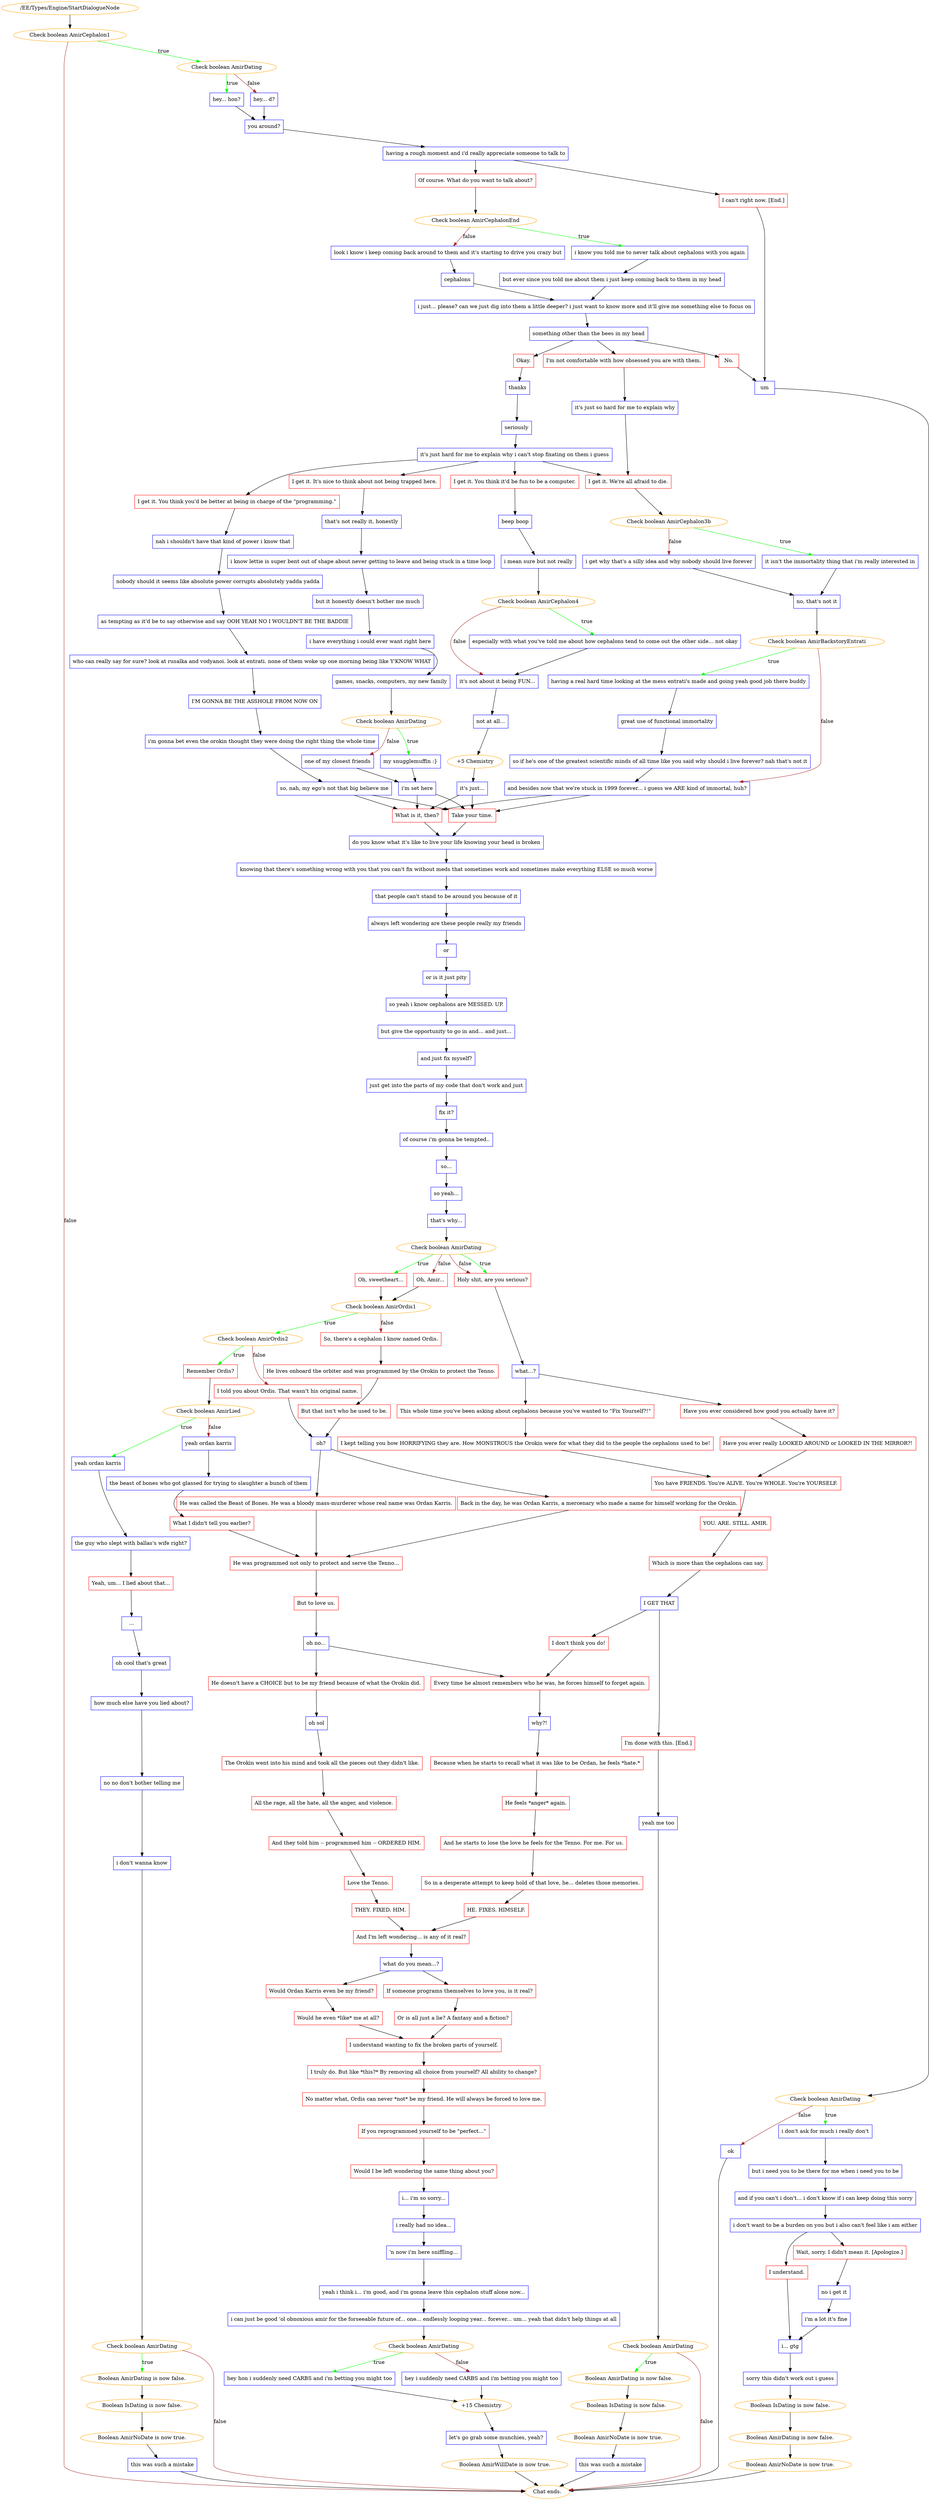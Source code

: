 digraph {
	2415 [label="/EE/Types/Engine/StartDialogueNode",color=orange];
		2415 -> 2416;
	2416 [label="Check boolean AmirCephalon1",color=orange];
		2416 -> 2417 [label=true,color=green];
		2416 -> "Chat ends." [label=false,color=brown];
	2417 [label="Check boolean AmirDating",color=orange];
		2417 -> 2419 [label=true,color=green];
		2417 -> 2420 [label=false,color=brown];
	"Chat ends." [color=orange];
	2419 [label="hey... hon?",shape=box,color=blue];
		2419 -> 2422;
	2420 [label="hey... d?",shape=box,color=blue];
		2420 -> 2422;
	2422 [label="you around?",shape=box,color=blue];
		2422 -> 2424;
	2424 [label="having a rough moment and i'd really appreciate someone to talk to",shape=box,color=blue];
		2424 -> 2426;
		2424 -> 2427;
	2426 [label="I can't right now. [End.]",shape=box,color=red];
		2426 -> 2438;
	2427 [label="Of course. What do you want to talk about?",shape=box,color=red];
		2427 -> 2428;
	2438 [label="um",shape=box,color=blue];
		2438 -> 2439;
	2428 [label="Check boolean AmirCephalonEnd",color=orange];
		2428 -> 2430 [label=true,color=green];
		2428 -> 2429 [label=false,color=brown];
	2439 [label="Check boolean AmirDating",color=orange];
		2439 -> 2440 [label=true,color=green];
		2439 -> 2441 [label=false,color=brown];
	2430 [label="i know you told me to never talk about cephalons with you again",shape=box,color=blue];
		2430 -> 2431;
	2429 [label="look i know i keep coming back around to them and it's starting to drive you crazy but",shape=box,color=blue];
		2429 -> 2432;
	2440 [label="i don't ask for much i really don't",shape=box,color=blue];
		2440 -> 2444;
	2441 [label="ok",shape=box,color=blue];
		2441 -> "Chat ends.";
	2431 [label="but ever since you told me about them i just keep coming back to them in my head",shape=box,color=blue];
		2431 -> 2433;
	2432 [label="cephalons",shape=box,color=blue];
		2432 -> 2433;
	2444 [label="but i need you to be there for me when i need you to be",shape=box,color=blue];
		2444 -> 2445;
	"Chat ends." [color=orange];
	2433 [label="i just... please? can we just dig into them a little deeper? i just want to know more and it'll give me something else to focus on",shape=box,color=blue];
		2433 -> 2434;
	2445 [label="and if you can't i don't... i don't know if i can keep doing this sorry",shape=box,color=blue];
		2445 -> 2446;
	2434 [label="something other than the bees in my head",shape=box,color=blue];
		2434 -> 2435;
		2434 -> 2436;
		2434 -> 2437;
	2446 [label="i don't want to be a burden on you but i also can't feel like i am either",shape=box,color=blue];
		2446 -> 2447;
		2446 -> 2448;
	2435 [label="No.",shape=box,color=red];
		2435 -> 2438;
	2436 [label="Okay.",shape=box,color=red];
		2436 -> 2457;
	2437 [label="I'm not comfortable with how obsessed you are with them.",shape=box,color=red];
		2437 -> 2464;
	2447 [label="I understand.",shape=box,color=red];
		2447 -> 2451;
	2448 [label="Wait, sorry. I didn't mean it. [Apologize.]",shape=box,color=red];
		2448 -> 2449;
	2457 [label="thanks",shape=box,color=blue];
		2457 -> 2458;
	2464 [label="it's just so hard for me to explain why",shape=box,color=blue];
		2464 -> 2460;
	2451 [label="i... gtg",shape=box,color=blue];
		2451 -> 2452;
	2449 [label="no i get it",shape=box,color=blue];
		2449 -> 2450;
	2458 [label="seriously",shape=box,color=blue];
		2458 -> 2459;
	2460 [label="I get it. We're all afraid to die.",shape=box,color=red];
		2460 -> 2465;
	2452 [label="sorry this didn't work out i guess",shape=box,color=blue];
		2452 -> 2453;
	2450 [label="i'm a lot it's fine",shape=box,color=blue];
		2450 -> 2451;
	2459 [label="it's just hard for me to explain why i can't stop fixating on them i guess",shape=box,color=blue];
		2459 -> 2460;
		2459 -> 2461;
		2459 -> 2462;
		2459 -> 2463;
	2465 [label="Check boolean AmirCephalon3b",color=orange];
		2465 -> 2466 [label=true,color=green];
		2465 -> 2467 [label=false,color=brown];
	2453 [label="Boolean IsDating is now false.",color=orange];
		2453 -> 2454;
	2461 [label="I get it. It's nice to think about not being trapped here.",shape=box,color=red];
		2461 -> 2474;
	2462 [label="I get it. You think you'd be better at being in charge of the \"programming.\"",shape=box,color=red];
		2462 -> 2484;
	2463 [label="I get it. You think it'd be fun to be a computer.",shape=box,color=red];
		2463 -> 2491;
	2466 [label="it isn't the immortality thing that i'm really interested in",shape=box,color=blue];
		2466 -> 2468;
	2467 [label="i get why that's a silly idea and why nobody should live forever",shape=box,color=blue];
		2467 -> 2468;
	2454 [label="Boolean AmirDating is now false.",color=orange];
		2454 -> 2455;
	2474 [label="that's not really it, honestly",shape=box,color=blue];
		2474 -> 2475;
	2484 [label="nah i shouldn't have that kind of power i know that",shape=box,color=blue];
		2484 -> 2485;
	2491 [label="beep boop",shape=box,color=blue];
		2491 -> 2492;
	2468 [label="no, that's not it",shape=box,color=blue];
		2468 -> 2469;
	2455 [label="Boolean AmirNoDate is now true.",color=orange];
		2455 -> "Chat ends.";
	2475 [label="i know lettie is super bent out of shape about never getting to leave and being stuck in a time loop",shape=box,color=blue];
		2475 -> 2476;
	2485 [label="nobody should it seems like absolute power corrupts absolutely yadda yadda",shape=box,color=blue];
		2485 -> 2486;
	2492 [label="i mean sure but not really",shape=box,color=blue];
		2492 -> 2493;
	2469 [label="Check boolean AmirBackstoryEntrati",color=orange];
		2469 -> 2470 [label=true,color=green];
		2469 -> 2473 [label=false,color=brown];
	"Chat ends." [color=orange];
	2476 [label="but it honestly doesn't bother me much",shape=box,color=blue];
		2476 -> 2477;
	2486 [label="as tempting as it'd be to say otherwise and say OOH YEAH NO I WOULDN'T BE THE BADDIE",shape=box,color=blue];
		2486 -> 2487;
	2493 [label="Check boolean AmirCephalon4",color=orange];
		2493 -> 2494 [label=true,color=green];
		2493 -> 2495 [label=false,color=brown];
	2470 [label="having a real hard time looking at the mess entrati's made and going yeah good job there buddy",shape=box,color=blue];
		2470 -> 2471;
	2473 [label="and besides now that we're stuck in 1999 forever... i guess we ARE kind of immortal, huh?",shape=box,color=blue];
		2473 -> 2500;
		2473 -> 2501;
	2477 [label="i have everything i could ever want right here",shape=box,color=blue];
		2477 -> 2478;
	2487 [label="who can really say for sure? look at rusalka and vodyanoi. look at entrati. none of them woke up one morning being like Y'KNOW WHAT",shape=box,color=blue];
		2487 -> 2488;
	2494 [label="especially with what you've told me about how cephalons tend to come out the other side... not okay",shape=box,color=blue];
		2494 -> 2495;
	2495 [label="it's not about it being FUN...",shape=box,color=blue];
		2495 -> 2496;
	2471 [label="great use of functional immortality",shape=box,color=blue];
		2471 -> 2472;
	2500 [label="Take your time.",shape=box,color=red];
		2500 -> 2503;
	2501 [label="What is it, then?",shape=box,color=red];
		2501 -> 2503;
	2478 [label="games, snacks, computers, my new family",shape=box,color=blue];
		2478 -> 2479;
	2488 [label="I'M GONNA BE THE ASSHOLE FROM NOW ON",shape=box,color=blue];
		2488 -> 2489;
	2496 [label="not at all...",shape=box,color=blue];
		2496 -> 2497;
	2472 [label="so if he's one of the greatest scientific minds of all time like you said why should i live forever? nah that's not it",shape=box,color=blue];
		2472 -> 2473;
	2503 [label="do you know what it's like to live your life knowing your head is broken",shape=box,color=blue];
		2503 -> 2504;
	2479 [label="Check boolean AmirDating",color=orange];
		2479 -> 2480 [label=true,color=green];
		2479 -> 2481 [label=false,color=brown];
	2489 [label="i'm gonna bet even the orokin thought they were doing the right thing the whole time",shape=box,color=blue];
		2489 -> 2490;
	2497 [label="+5 Chemistry",color=orange];
		2497 -> 2498;
	2504 [label="knowing that there's something wrong with you that you can't fix without meds that sometimes work and sometimes make everything ELSE so much worse",shape=box,color=blue];
		2504 -> 2505;
	2480 [label="my snugglemuffin :}",shape=box,color=blue];
		2480 -> 2483;
	2481 [label="one of my closest friends",shape=box,color=blue];
		2481 -> 2483;
	2490 [label="so, nah, my ego's not that big believe me",shape=box,color=blue];
		2490 -> 2500;
		2490 -> 2501;
	2498 [label="it's just...",shape=box,color=blue];
		2498 -> 2500;
		2498 -> 2501;
	2505 [label="that people can't stand to be around you because of it",shape=box,color=blue];
		2505 -> 2506;
	2483 [label="i'm set here",shape=box,color=blue];
		2483 -> 2500;
		2483 -> 2501;
	2506 [label="always left wondering are these people really my friends",shape=box,color=blue];
		2506 -> 2507;
	2507 [label="or",shape=box,color=blue];
		2507 -> 2508;
	2508 [label="or is it just pity",shape=box,color=blue];
		2508 -> 2509;
	2509 [label="so yeah i know cephalons are MESSED. UP.",shape=box,color=blue];
		2509 -> 2510;
	2510 [label="but give the opportunity to go in and... and just...",shape=box,color=blue];
		2510 -> 2511;
	2511 [label="and just fix myself?",shape=box,color=blue];
		2511 -> 2512;
	2512 [label="just get into the parts of my code that don't work and just",shape=box,color=blue];
		2512 -> 2513;
	2513 [label="fix it?",shape=box,color=blue];
		2513 -> 2613;
	2613 [label="of course i'm gonna be tempted..",shape=box,color=blue];
		2613 -> 2514;
	2514 [label="so...",shape=box,color=blue];
		2514 -> 2515;
	2515 [label="so yeah...",shape=box,color=blue];
		2515 -> 2516;
	2516 [label="that's why...",shape=box,color=blue];
		2516 -> 2518;
	2518 [label="Check boolean AmirDating",color=orange];
		2518 -> 2519 [label=true,color=green];
		2518 -> 2521 [label=true,color=green];
		2518 -> 2520 [label=false,color=brown];
		2518 -> 2521 [label=false,color=brown];
	2519 [label="Oh, sweetheart...",shape=box,color=red];
		2519 -> 2522;
	2521 [label="Holy shit, are you serious?",shape=box,color=red];
		2521 -> 2595;
	2520 [label="Oh, Amir...",shape=box,color=red];
		2520 -> 2522;
	2522 [label="Check boolean AmirOrdis1",color=orange];
		2522 -> 2523 [label=true,color=green];
		2522 -> 2524 [label=false,color=brown];
	2595 [label="what...?",shape=box,color=blue];
		2595 -> 2596;
		2595 -> 2597;
	2523 [label="Check boolean AmirOrdis2",color=orange];
		2523 -> 2525 [label=true,color=green];
		2523 -> 2546 [label=false,color=brown];
	2524 [label="So, there's a cephalon I know named Ordis.",shape=box,color=red];
		2524 -> 2548;
	2596 [label="This whole time you've been asking about cephalons because you've wanted to \"Fix Yourself?!\"",shape=box,color=red];
		2596 -> 2598;
	2597 [label="Have you ever considered how good you actually have it?",shape=box,color=red];
		2597 -> 2599;
	2525 [label="Remember Ordis?",shape=box,color=red];
		2525 -> 2526;
	2546 [label="I told you about Ordis. That wasn't his original name.",shape=box,color=red];
		2546 -> 2547;
	2548 [label="He lives onboard the orbiter and was programmed by the Orokin to protect the Tenno.",shape=box,color=red];
		2548 -> 2549;
	2598 [label="I kept telling you how HORRIFYING they are. How MONSTROUS the Orokin were for what they did to the people the cephalons used to be!",shape=box,color=red];
		2598 -> 2600;
	2599 [label="Have you ever really LOOKED AROUND or LOOKED IN THE MIRROR?!",shape=box,color=red];
		2599 -> 2600;
	2526 [label="Check boolean AmirLied",color=orange];
		2526 -> 2527 [label=true,color=green];
		2526 -> 2528 [label=false,color=brown];
	2547 [label="oh?",shape=box,color=blue];
		2547 -> 2550;
		2547 -> 2551;
	2549 [label="But that isn't who he used to be.",shape=box,color=red];
		2549 -> 2547;
	2600 [label="You have FRIENDS. You're ALIVE. You're WHOLE. You're YOURSELF.",shape=box,color=red];
		2600 -> 2610;
	2527 [label="yeah ordan karris",shape=box,color=blue];
		2527 -> 2529;
	2528 [label="yeah ordan karris",shape=box,color=blue];
		2528 -> 2531;
	2550 [label="He was called the Beast of Bones. He was a bloody mass-murderer whose real name was Ordan Karris.",shape=box,color=red];
		2550 -> 2552;
	2551 [label="Back in the day, he was Ordan Karris, a mercenary who made a name for himself working for the Orokin.",shape=box,color=red];
		2551 -> 2552;
	2610 [label="YOU. ARE. STILL. AMIR.",shape=box,color=red];
		2610 -> 2601;
	2529 [label="the guy who slept with ballas's wife right?",shape=box,color=blue];
		2529 -> 2530;
	2531 [label="the beast of bones who got glassed for trying to slaughter a bunch of them",shape=box,color=blue];
		2531 -> 2545;
	2552 [label="He was programmed not only to protect and serve the Tenno...",shape=box,color=red];
		2552 -> 2553;
	2601 [label="Which is more than the cephalons can say.",shape=box,color=red];
		2601 -> 2602;
	2530 [label="Yeah, um... I lied about that...",shape=box,color=red];
		2530 -> 2532;
	2545 [label="What I didn't tell you earlier?",shape=box,color=red];
		2545 -> 2552;
	2553 [label="But to love us.",shape=box,color=red];
		2553 -> 2554;
	2602 [label="I GET THAT",shape=box,color=blue];
		2602 -> 2604;
		2602 -> 1146;
	2532 [label="...",shape=box,color=blue];
		2532 -> 2533;
	2554 [label="oh no...",shape=box,color=blue];
		2554 -> 2555;
		2554 -> 2556;
	2604 [label="I'm done with this. [End.]",shape=box,color=red];
		2604 -> 2606;
	1146 [label="I don't think you do!",shape=box,color=red];
		1146 -> 2556;
	2533 [label="oh cool that's great",shape=box,color=blue];
		2533 -> 2534;
	2555 [label="He doesn't have a CHOICE but to be my friend because of what the Orokin did.",shape=box,color=red];
		2555 -> 2557;
	2556 [label="Every time he almost remembers who he was, he forces himself to forget again.",shape=box,color=red];
		2556 -> 2558;
	2606 [label="yeah me too",shape=box,color=blue];
		2606 -> 2605;
	2534 [label="how much else have you lied about?",shape=box,color=blue];
		2534 -> 2535;
	2557 [label="oh sol",shape=box,color=blue];
		2557 -> 2559;
	2558 [label="why?!",shape=box,color=blue];
		2558 -> 2560;
	2605 [label="Check boolean AmirDating",color=orange];
		2605 -> 2607 [label=true,color=green];
		2605 -> "Chat ends." [label=false,color=brown];
	2535 [label="no no don't bother telling me",shape=box,color=blue];
		2535 -> 2536;
	2559 [label="The Orokin went into his mind and took all the pieces out they didn't like.",shape=box,color=red];
		2559 -> 2561;
	2560 [label="Because when he starts to recall what it was like to be Ordan, he feels *hate.*",shape=box,color=red];
		2560 -> 2562;
	2607 [label="Boolean AmirDating is now false.",color=orange];
		2607 -> 2609;
	"Chat ends." [color=orange];
	2536 [label="i don't wanna know",shape=box,color=blue];
		2536 -> 2537;
	2561 [label="All the rage, all the hate, all the anger, and violence.",shape=box,color=red];
		2561 -> 2563;
	2562 [label="He feels *anger* again.",shape=box,color=red];
		2562 -> 2564;
	2609 [label="Boolean IsDating is now false.",color=orange];
		2609 -> 2614;
	2537 [label="Check boolean AmirDating",color=orange];
		2537 -> 2538 [label=true,color=green];
		2537 -> "Chat ends." [label=false,color=brown];
	2563 [label="And they told him -- programmed him -- ORDERED HIM.",shape=box,color=red];
		2563 -> 2565;
	2564 [label="And he starts to lose the love he feels for the Tenno. For me. For us.",shape=box,color=red];
		2564 -> 2566;
	2614 [label="Boolean AmirNoDate is now true.",color=orange];
		2614 -> 2611;
	2538 [label="Boolean AmirDating is now false.",color=orange];
		2538 -> 2540;
	"Chat ends." [color=orange];
	2565 [label="Love the Tenno.",shape=box,color=red];
		2565 -> 2567;
	2566 [label="So in a desperate attempt to keep hold of that love, he... deletes those memories.",shape=box,color=red];
		2566 -> 2568;
	2611 [label="this was such a mistake",shape=box,color=blue];
		2611 -> "Chat ends.";
	2540 [label="Boolean IsDating is now false.",color=orange];
		2540 -> 2541;
	2567 [label="THEY. FIXED. HIM.",shape=box,color=red];
		2567 -> 2569;
	2568 [label="HE. FIXES. HIMSELF.",shape=box,color=red];
		2568 -> 2569;
	"Chat ends." [color=orange];
	2541 [label="Boolean AmirNoDate is now true.",color=orange];
		2541 -> 2542;
	2569 [label="And I'm left wondering... is any of it real?",shape=box,color=red];
		2569 -> 2570;
	2542 [label="this was such a mistake",shape=box,color=blue];
		2542 -> "Chat ends.";
	2570 [label="what do you mean...?",shape=box,color=blue];
		2570 -> 2571;
		2570 -> 2572;
	"Chat ends." [color=orange];
	2571 [label="Would Ordan Karris even be my friend?",shape=box,color=red];
		2571 -> 2574;
	2572 [label="If someone programs themselves to love you, is it real?",shape=box,color=red];
		2572 -> 2575;
	2574 [label="Would he even *like* me at all?",shape=box,color=red];
		2574 -> 2576;
	2575 [label="Or is all just a lie? A fantasy and a fiction?",shape=box,color=red];
		2575 -> 2576;
	2576 [label="I understand wanting to fix the broken parts of yourself.",shape=box,color=red];
		2576 -> 2577;
	2577 [label="I truly do. But like *this?* By removing all choice from yourself? All ability to change?",shape=box,color=red];
		2577 -> 2578;
	2578 [label="No matter what, Ordis can never *not* be my friend. He will always be forced to love me.",shape=box,color=red];
		2578 -> 2579;
	2579 [label="If you reprogrammed yourself to be \"perfect...\"",shape=box,color=red];
		2579 -> 2580;
	2580 [label="Would I be left wondering the same thing about you?",shape=box,color=red];
		2580 -> 2581;
	2581 [label="i... i'm so sorry...",shape=box,color=blue];
		2581 -> 2582;
	2582 [label="i really had no idea...",shape=box,color=blue];
		2582 -> 2583;
	2583 [label="'n now i'm here sniffling...",shape=box,color=blue];
		2583 -> 2584;
	2584 [label="yeah i think i... i'm good, and i'm gonna leave this cephalon stuff alone now...",shape=box,color=blue];
		2584 -> 2585;
	2585 [label="i can just be good 'ol obnoxious amir for the forseeable future of... one... endlessly looping year... forever... um... yeah that didn't help things at all",shape=box,color=blue];
		2585 -> 2586;
	2586 [label="Check boolean AmirDating",color=orange];
		2586 -> 2587 [label=true,color=green];
		2586 -> 2588 [label=false,color=brown];
	2587 [label="hey hon i suddenly need CARBS and i'm betting you might too",shape=box,color=blue];
		2587 -> 2591;
	2588 [label="hey i suddenly need CARBS and i'm betting you might too",shape=box,color=blue];
		2588 -> 2591;
	2591 [label="+15 Chemistry",color=orange];
		2591 -> 2590;
	2590 [label="let's go grab some munchies, yeah?",shape=box,color=blue];
		2590 -> 2592;
	2592 [label="Boolean AmirWillDate is now true.",color=orange];
		2592 -> "Chat ends.";
	"Chat ends." [color=orange];
}